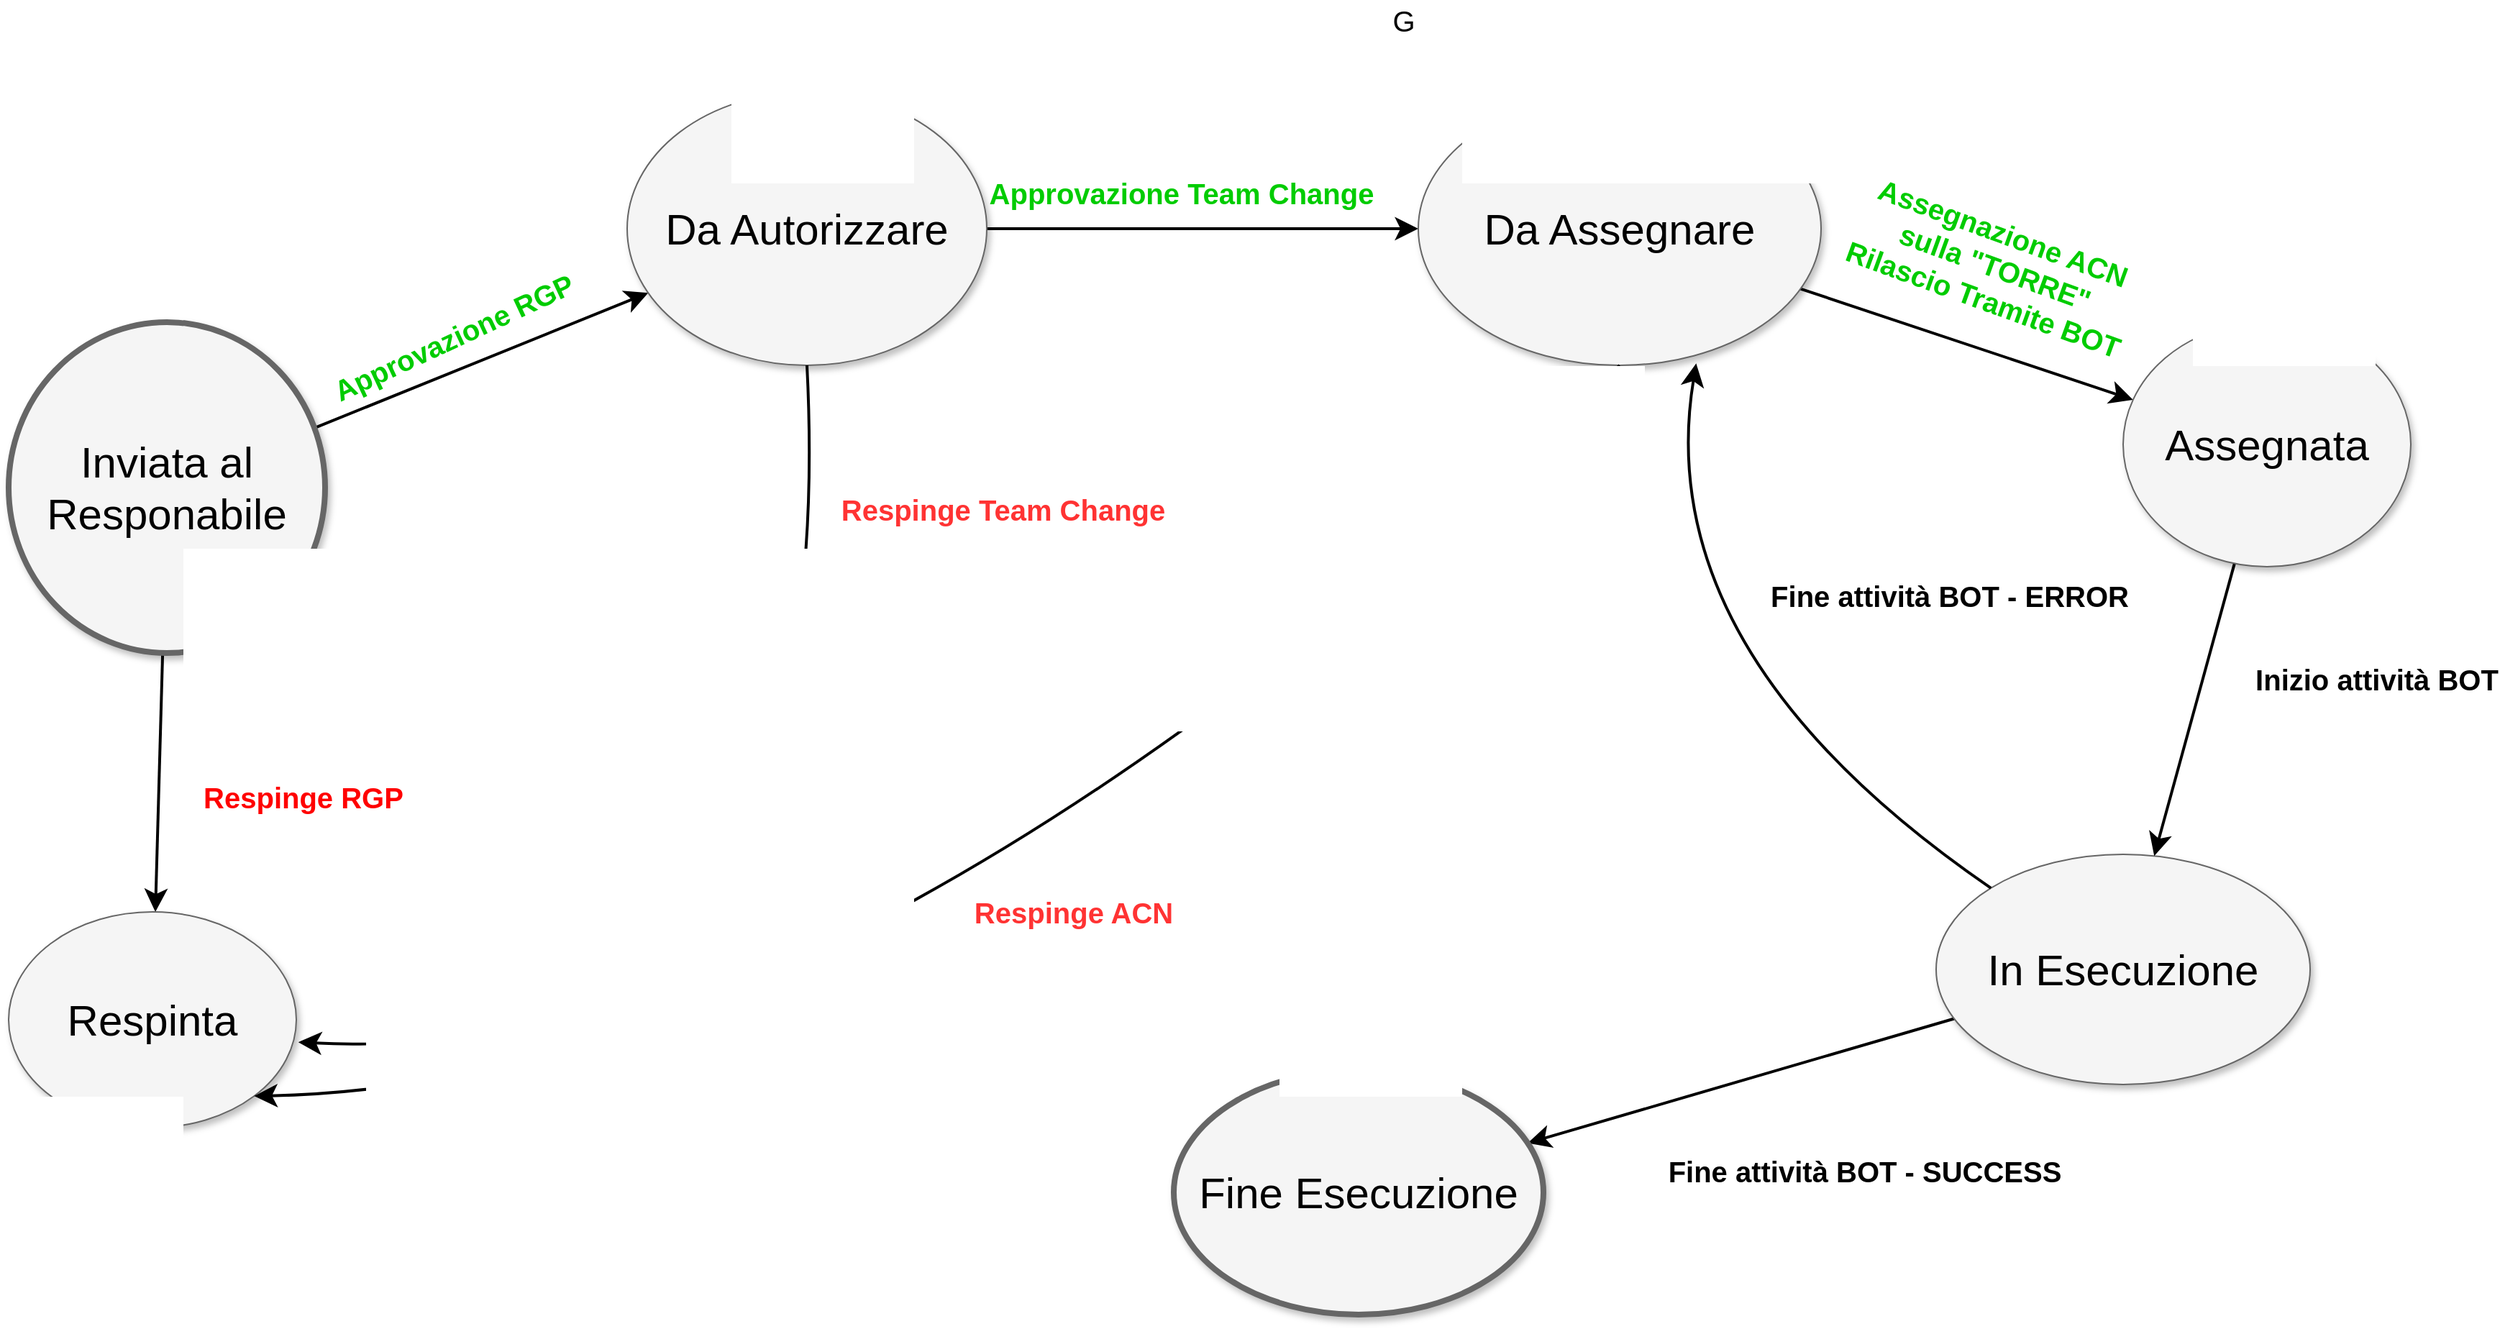 <mxfile version="24.7.14">
  <diagram name="Page-1" id="ff44883e-f642-bcb2-894b-16b3d25a3f0b">
    <mxGraphModel dx="2052" dy="862" grid="1" gridSize="10" guides="1" tooltips="1" connect="1" arrows="1" fold="1" page="1" pageScale="1.5" pageWidth="1169" pageHeight="826" background="none" math="0" shadow="0">
      <root>
        <mxCell id="0" style=";html=1;" />
        <mxCell id="1" style=";html=1;" parent="0" />
        <mxCell id="f0bcc99304e6f5a-9" style="edgeStyle=none;curved=1;html=1;startSize=10;endArrow=classic;endFill=1;endSize=10;strokeColor=#000000;strokeWidth=2;fontSize=12;" parent="1" source="f0bcc99304e6f5a-1" target="f0bcc99304e6f5a-2" edge="1">
          <mxGeometry relative="1" as="geometry" />
        </mxCell>
        <mxCell id="f0bcc99304e6f5a-18" value="Approvazione RGP" style="text;html=1;resizable=0;points=[];align=center;verticalAlign=middle;labelBackgroundColor=none;fontSize=20;rotation=-25;fontStyle=1;fontColor=#00CC00;" parent="f0bcc99304e6f5a-9" vertex="1" connectable="0">
          <mxGeometry x="0.255" y="-5" relative="1" as="geometry">
            <mxPoint x="-51" y="-9" as="offset" />
          </mxGeometry>
        </mxCell>
        <mxCell id="f0bcc99304e6f5a-16" style="edgeStyle=none;curved=1;html=1;startSize=10;endFill=1;endSize=10;strokeWidth=2;fontSize=12;" parent="1" source="f0bcc99304e6f5a-1" target="f0bcc99304e6f5a-3" edge="1">
          <mxGeometry relative="1" as="geometry" />
        </mxCell>
        <mxCell id="f0bcc99304e6f5a-1" value="Inviata al Responabile" style="ellipse;whiteSpace=wrap;html=1;rounded=0;shadow=1;strokeColor=#666666;strokeWidth=4;fontSize=30;align=center;fillColor=#f5f5f5;" parent="1" vertex="1">
          <mxGeometry x="40" y="530" width="220" height="230" as="geometry" />
        </mxCell>
        <mxCell id="f0bcc99304e6f5a-11" style="edgeStyle=none;curved=1;html=1;startSize=10;endFill=1;endSize=10;strokeWidth=2;fontSize=12;" parent="1" source="f0bcc99304e6f5a-2" target="f0bcc99304e6f5a-5" edge="1">
          <mxGeometry relative="1" as="geometry" />
        </mxCell>
        <mxCell id="f0bcc99304e6f5a-24" value="Approvazione Team Change" style="text;html=1;resizable=0;points=[];align=center;verticalAlign=middle;labelBackgroundColor=#ffffff;fontSize=20;fontStyle=1;fontColor=#00CC00;" parent="f0bcc99304e6f5a-11" vertex="1" connectable="0">
          <mxGeometry x="0.167" y="-3" relative="1" as="geometry">
            <mxPoint x="-40" y="-28" as="offset" />
          </mxGeometry>
        </mxCell>
        <mxCell id="f0bcc99304e6f5a-2" value="Da Autorizzare" style="ellipse;whiteSpace=wrap;html=1;rounded=0;shadow=1;strokeColor=#666666;strokeWidth=1;fontSize=30;align=center;fillColor=#f5f5f5;" parent="1" vertex="1">
          <mxGeometry x="470" y="370" width="250" height="190" as="geometry" />
        </mxCell>
        <mxCell id="f0bcc99304e6f5a-3" value="Respinta" style="ellipse;whiteSpace=wrap;html=1;rounded=0;shadow=1;strokeColor=#666666;strokeWidth=1;fontSize=30;align=center;fillColor=#f5f5f5;" parent="1" vertex="1">
          <mxGeometry x="40" y="940" width="200" height="150" as="geometry" />
        </mxCell>
        <mxCell id="f0bcc99304e6f5a-15" style="edgeStyle=none;curved=1;html=1;startSize=10;endFill=1;endSize=10;strokeWidth=2;fontSize=12;" parent="1" source="f0bcc99304e6f5a-4" target="f0bcc99304e6f5a-8" edge="1">
          <mxGeometry relative="1" as="geometry" />
        </mxCell>
        <mxCell id="f0bcc99304e6f5a-23" value="Fine attività BOT - SUCCESS" style="text;html=1;resizable=0;points=[];align=center;verticalAlign=middle;labelBackgroundColor=#ffffff;fontSize=20;fontStyle=1" parent="f0bcc99304e6f5a-15" vertex="1" connectable="0">
          <mxGeometry x="-0.414" y="-1" relative="1" as="geometry">
            <mxPoint x="24" y="81" as="offset" />
          </mxGeometry>
        </mxCell>
        <mxCell id="f0bcc99304e6f5a-4" value="In Esecuzione" style="ellipse;whiteSpace=wrap;html=1;rounded=0;shadow=1;strokeColor=#666666;strokeWidth=1;fontSize=30;align=center;fillColor=#f5f5f5;" parent="1" vertex="1">
          <mxGeometry x="1380" y="900" width="260" height="160" as="geometry" />
        </mxCell>
        <mxCell id="f0bcc99304e6f5a-12" style="edgeStyle=none;curved=1;html=1;startSize=10;endFill=1;endSize=10;strokeWidth=2;fontSize=12;" parent="1" source="f0bcc99304e6f5a-5" target="f0bcc99304e6f5a-7" edge="1">
          <mxGeometry relative="1" as="geometry" />
        </mxCell>
        <mxCell id="f0bcc99304e6f5a-25" value="Assegnazione ACN&amp;nbsp;&lt;div&gt;sulla &quot;TORRE&quot;&lt;div&gt;Rilascio Tramite BOT&lt;/div&gt;&lt;/div&gt;" style="text;html=1;resizable=0;points=[];align=center;verticalAlign=middle;labelBackgroundColor=#ffffff;fontSize=20;rotation=20;fontStyle=1;fontColor=#00CC00;" parent="f0bcc99304e6f5a-12" vertex="1" connectable="0">
          <mxGeometry x="-0.073" y="-5" relative="1" as="geometry">
            <mxPoint x="30" y="-57" as="offset" />
          </mxGeometry>
        </mxCell>
        <mxCell id="f0bcc99304e6f5a-5" value="Da Assegnare" style="ellipse;whiteSpace=wrap;html=1;rounded=0;shadow=1;strokeColor=#666666;strokeWidth=1;fontSize=30;align=center;fillColor=#f5f5f5;" parent="1" vertex="1">
          <mxGeometry x="1020" y="370" width="280" height="190" as="geometry" />
        </mxCell>
        <mxCell id="f0bcc99304e6f5a-13" style="edgeStyle=none;curved=1;html=1;startSize=10;endFill=1;endSize=10;strokeWidth=2;fontSize=12;" parent="1" source="f0bcc99304e6f5a-7" target="f0bcc99304e6f5a-4" edge="1">
          <mxGeometry relative="1" as="geometry" />
        </mxCell>
        <mxCell id="f0bcc99304e6f5a-26" value="Inizio attività BOT" style="text;html=1;resizable=0;points=[];align=center;verticalAlign=middle;labelBackgroundColor=#ffffff;fontSize=20;fontStyle=1" parent="f0bcc99304e6f5a-13" vertex="1" connectable="0">
          <mxGeometry x="-0.266" y="2" relative="1" as="geometry">
            <mxPoint x="117" y="5" as="offset" />
          </mxGeometry>
        </mxCell>
        <mxCell id="f0bcc99304e6f5a-7" value="Assegnata" style="ellipse;whiteSpace=wrap;html=1;rounded=0;shadow=1;strokeColor=#666666;strokeWidth=1;fontSize=30;align=center;fillColor=#f5f5f5;" parent="1" vertex="1">
          <mxGeometry x="1510" y="530" width="200" height="170" as="geometry" />
        </mxCell>
        <mxCell id="f0bcc99304e6f5a-8" value="Fine Esecuzione" style="ellipse;whiteSpace=wrap;html=1;rounded=0;shadow=1;strokeColor=#666666;strokeWidth=4;fontSize=30;align=center;fillColor=#f5f5f5;fontStyle=0" parent="1" vertex="1">
          <mxGeometry x="850" y="1050" width="257" height="170" as="geometry" />
        </mxCell>
        <mxCell id="f0bcc99304e6f5a-28" value="Respinge RGP" style="text;html=1;strokeColor=none;fillColor=none;align=center;verticalAlign=middle;whiteSpace=wrap;rounded=0;shadow=1;labelBackgroundColor=none;fontSize=20;rotation=0;fontStyle=1;fontColor=#FF0000;" parent="1" vertex="1">
          <mxGeometry x="150" y="850" width="190" height="20" as="geometry" />
        </mxCell>
        <mxCell id="f0bcc99304e6f5a-34" value="G" style="text;html=1;strokeColor=none;fillColor=none;align=center;verticalAlign=middle;whiteSpace=wrap;rounded=0;shadow=1;labelBackgroundColor=none;fontSize=20;" parent="1" vertex="1">
          <mxGeometry x="990" y="310" width="40" height="20" as="geometry" />
        </mxCell>
        <mxCell id="iRPx59SwMYJtVsjGBk5S-15" style="edgeStyle=none;curved=1;html=1;startSize=10;endFill=1;endSize=10;strokeWidth=2;fontSize=12;entryX=1.007;entryY=0.604;entryDx=0;entryDy=0;entryPerimeter=0;exitX=0.5;exitY=1;exitDx=0;exitDy=0;" parent="1" source="f0bcc99304e6f5a-2" target="f0bcc99304e6f5a-3" edge="1">
          <mxGeometry relative="1" as="geometry">
            <mxPoint x="730" y="475" as="sourcePoint" />
            <mxPoint x="1030" y="475" as="targetPoint" />
            <Array as="points">
              <mxPoint x="620" y="1050" />
            </Array>
          </mxGeometry>
        </mxCell>
        <mxCell id="iRPx59SwMYJtVsjGBk5S-16" value="Respinge Team Change" style="text;html=1;resizable=0;points=[];align=center;verticalAlign=middle;labelBackgroundColor=#ffffff;fontSize=20;absoluteArcSize=0;fontColor=#FF3333;fontStyle=1" parent="iRPx59SwMYJtVsjGBk5S-15" vertex="1" connectable="0">
          <mxGeometry x="0.167" y="-3" relative="1" as="geometry">
            <mxPoint x="127" y="-386" as="offset" />
          </mxGeometry>
        </mxCell>
        <mxCell id="iRPx59SwMYJtVsjGBk5S-19" style="edgeStyle=none;curved=1;html=1;startSize=10;endFill=1;endSize=10;strokeWidth=2;fontSize=12;entryX=1;entryY=1;entryDx=0;entryDy=0;exitX=0.5;exitY=1;exitDx=0;exitDy=0;" parent="1" source="f0bcc99304e6f5a-5" target="f0bcc99304e6f5a-3" edge="1">
          <mxGeometry relative="1" as="geometry">
            <mxPoint x="605" y="570" as="sourcePoint" />
            <mxPoint x="251" y="1041" as="targetPoint" />
            <Array as="points">
              <mxPoint x="630" y="1060" />
            </Array>
          </mxGeometry>
        </mxCell>
        <mxCell id="iRPx59SwMYJtVsjGBk5S-20" value="Respinge ACN" style="text;html=1;resizable=0;points=[];align=center;verticalAlign=middle;labelBackgroundColor=#ffffff;fontSize=20;fontStyle=1;fontColor=#FF3333;" parent="iRPx59SwMYJtVsjGBk5S-19" vertex="1" connectable="0">
          <mxGeometry x="0.167" y="-3" relative="1" as="geometry">
            <mxPoint x="109" y="-78" as="offset" />
          </mxGeometry>
        </mxCell>
        <mxCell id="0oA1QaRX1Dg6P7HuKte2-1" style="edgeStyle=none;curved=1;html=1;startSize=10;endFill=1;endSize=10;strokeWidth=2;fontSize=12;entryX=0.69;entryY=0.993;entryDx=0;entryDy=0;entryPerimeter=0;exitX=0;exitY=0;exitDx=0;exitDy=0;" edge="1" parent="1" source="f0bcc99304e6f5a-4" target="f0bcc99304e6f5a-5">
          <mxGeometry relative="1" as="geometry">
            <mxPoint x="1597" y="708" as="sourcePoint" />
            <mxPoint x="1542" y="911" as="targetPoint" />
            <Array as="points">
              <mxPoint x="1180" y="760" />
            </Array>
          </mxGeometry>
        </mxCell>
        <mxCell id="0oA1QaRX1Dg6P7HuKte2-2" value="Fine attività BOT - ERROR" style="text;html=1;resizable=0;points=[];align=center;verticalAlign=middle;labelBackgroundColor=#ffffff;fontSize=20;fontStyle=1" vertex="1" connectable="0" parent="0oA1QaRX1Dg6P7HuKte2-1">
          <mxGeometry x="-0.266" y="2" relative="1" as="geometry">
            <mxPoint x="121" y="-103" as="offset" />
          </mxGeometry>
        </mxCell>
      </root>
    </mxGraphModel>
  </diagram>
</mxfile>
